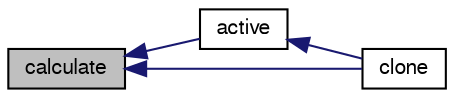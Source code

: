 digraph "calculate"
{
  bgcolor="transparent";
  edge [fontname="FreeSans",fontsize="10",labelfontname="FreeSans",labelfontsize="10"];
  node [fontname="FreeSans",fontsize="10",shape=record];
  rankdir="LR";
  Node28 [label="calculate",height=0.2,width=0.4,color="black", fillcolor="grey75", style="filled", fontcolor="black"];
  Node28 -> Node29 [dir="back",color="midnightblue",fontsize="10",style="solid",fontname="FreeSans"];
  Node29 [label="active",height=0.2,width=0.4,color="black",URL="$a24322.html#ad9735e23cb0888fb98e1c5893aecff7e",tooltip="Flag to indicate whether model activates phase change model. "];
  Node29 -> Node30 [dir="back",color="midnightblue",fontsize="10",style="solid",fontname="FreeSans"];
  Node30 [label="clone",height=0.2,width=0.4,color="black",URL="$a24322.html#a6d7553cfba31357b94c3905bdc0bf58c",tooltip="Construct and return a clone. "];
  Node28 -> Node30 [dir="back",color="midnightblue",fontsize="10",style="solid",fontname="FreeSans"];
}
